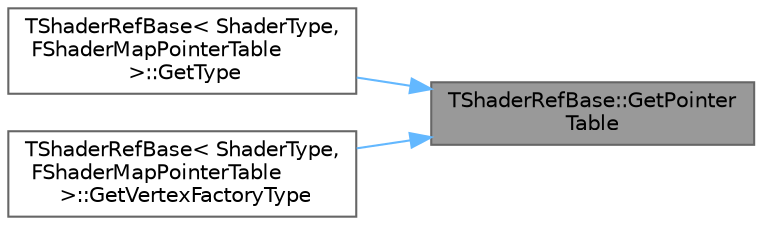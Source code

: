 digraph "TShaderRefBase::GetPointerTable"
{
 // INTERACTIVE_SVG=YES
 // LATEX_PDF_SIZE
  bgcolor="transparent";
  edge [fontname=Helvetica,fontsize=10,labelfontname=Helvetica,labelfontsize=10];
  node [fontname=Helvetica,fontsize=10,shape=box,height=0.2,width=0.4];
  rankdir="RL";
  Node1 [id="Node000001",label="TShaderRefBase::GetPointer\lTable",height=0.2,width=0.4,color="gray40", fillcolor="grey60", style="filled", fontcolor="black",tooltip=" "];
  Node1 -> Node2 [id="edge1_Node000001_Node000002",dir="back",color="steelblue1",style="solid",tooltip=" "];
  Node2 [id="Node000002",label="TShaderRefBase\< ShaderType,\l FShaderMapPointerTable\l \>::GetType",height=0.2,width=0.4,color="grey40", fillcolor="white", style="filled",URL="$dc/d92/classTShaderRefBase.html#a178eab2fb70852af73c8745832656bc7",tooltip=" "];
  Node1 -> Node3 [id="edge2_Node000001_Node000003",dir="back",color="steelblue1",style="solid",tooltip=" "];
  Node3 [id="Node000003",label="TShaderRefBase\< ShaderType,\l FShaderMapPointerTable\l \>::GetVertexFactoryType",height=0.2,width=0.4,color="grey40", fillcolor="white", style="filled",URL="$dc/d92/classTShaderRefBase.html#af21a2544a8b40ed41b6aa378f4376e94",tooltip=" "];
}
